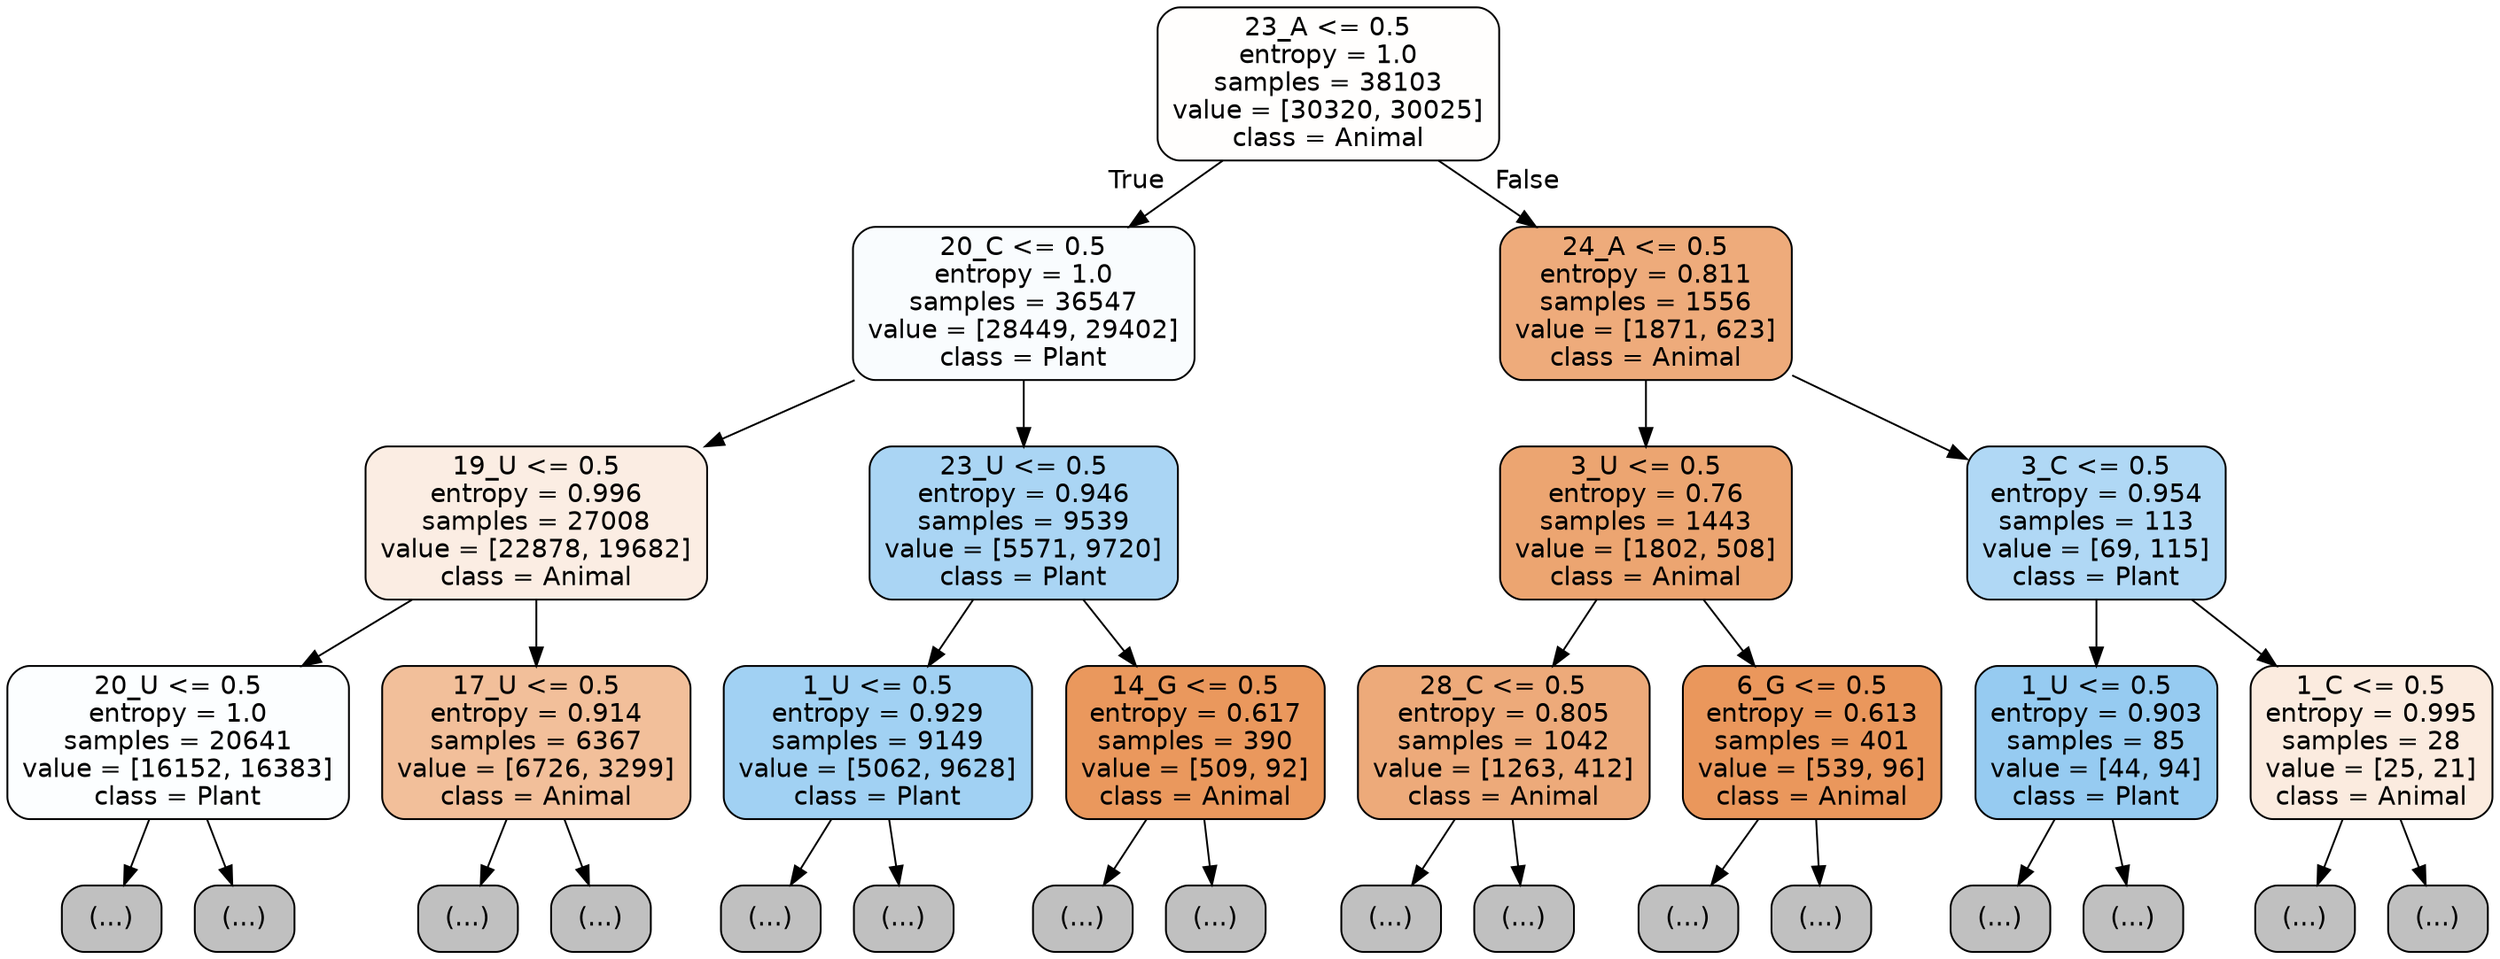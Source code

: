 digraph Tree {
node [shape=box, style="filled, rounded", color="black", fontname="helvetica"] ;
edge [fontname="helvetica"] ;
0 [label="23_A <= 0.5\nentropy = 1.0\nsamples = 38103\nvalue = [30320, 30025]\nclass = Animal", fillcolor="#fffefd"] ;
1 [label="20_C <= 0.5\nentropy = 1.0\nsamples = 36547\nvalue = [28449, 29402]\nclass = Plant", fillcolor="#f9fcfe"] ;
0 -> 1 [labeldistance=2.5, labelangle=45, headlabel="True"] ;
2 [label="19_U <= 0.5\nentropy = 0.996\nsamples = 27008\nvalue = [22878, 19682]\nclass = Animal", fillcolor="#fbede3"] ;
1 -> 2 ;
3 [label="20_U <= 0.5\nentropy = 1.0\nsamples = 20641\nvalue = [16152, 16383]\nclass = Plant", fillcolor="#fcfeff"] ;
2 -> 3 ;
4 [label="(...)", fillcolor="#C0C0C0"] ;
3 -> 4 ;
6179 [label="(...)", fillcolor="#C0C0C0"] ;
3 -> 6179 ;
9146 [label="17_U <= 0.5\nentropy = 0.914\nsamples = 6367\nvalue = [6726, 3299]\nclass = Animal", fillcolor="#f2bf9a"] ;
2 -> 9146 ;
9147 [label="(...)", fillcolor="#C0C0C0"] ;
9146 -> 9147 ;
11374 [label="(...)", fillcolor="#C0C0C0"] ;
9146 -> 11374 ;
12285 [label="23_U <= 0.5\nentropy = 0.946\nsamples = 9539\nvalue = [5571, 9720]\nclass = Plant", fillcolor="#aad5f4"] ;
1 -> 12285 ;
12286 [label="1_U <= 0.5\nentropy = 0.929\nsamples = 9149\nvalue = [5062, 9628]\nclass = Plant", fillcolor="#a1d1f3"] ;
12285 -> 12286 ;
12287 [label="(...)", fillcolor="#C0C0C0"] ;
12286 -> 12287 ;
14334 [label="(...)", fillcolor="#C0C0C0"] ;
12286 -> 14334 ;
16017 [label="14_G <= 0.5\nentropy = 0.617\nsamples = 390\nvalue = [509, 92]\nclass = Animal", fillcolor="#ea985d"] ;
12285 -> 16017 ;
16018 [label="(...)", fillcolor="#C0C0C0"] ;
16017 -> 16018 ;
16137 [label="(...)", fillcolor="#C0C0C0"] ;
16017 -> 16137 ;
16182 [label="24_A <= 0.5\nentropy = 0.811\nsamples = 1556\nvalue = [1871, 623]\nclass = Animal", fillcolor="#eeab7b"] ;
0 -> 16182 [labeldistance=2.5, labelangle=-45, headlabel="False"] ;
16183 [label="3_U <= 0.5\nentropy = 0.76\nsamples = 1443\nvalue = [1802, 508]\nclass = Animal", fillcolor="#eca571"] ;
16182 -> 16183 ;
16184 [label="28_C <= 0.5\nentropy = 0.805\nsamples = 1042\nvalue = [1263, 412]\nclass = Animal", fillcolor="#edaa7a"] ;
16183 -> 16184 ;
16185 [label="(...)", fillcolor="#C0C0C0"] ;
16184 -> 16185 ;
16678 [label="(...)", fillcolor="#C0C0C0"] ;
16184 -> 16678 ;
16679 [label="6_G <= 0.5\nentropy = 0.613\nsamples = 401\nvalue = [539, 96]\nclass = Animal", fillcolor="#ea975c"] ;
16183 -> 16679 ;
16680 [label="(...)", fillcolor="#C0C0C0"] ;
16679 -> 16680 ;
16807 [label="(...)", fillcolor="#C0C0C0"] ;
16679 -> 16807 ;
16850 [label="3_C <= 0.5\nentropy = 0.954\nsamples = 113\nvalue = [69, 115]\nclass = Plant", fillcolor="#b0d8f5"] ;
16182 -> 16850 ;
16851 [label="1_U <= 0.5\nentropy = 0.903\nsamples = 85\nvalue = [44, 94]\nclass = Plant", fillcolor="#96cbf1"] ;
16850 -> 16851 ;
16852 [label="(...)", fillcolor="#C0C0C0"] ;
16851 -> 16852 ;
16873 [label="(...)", fillcolor="#C0C0C0"] ;
16851 -> 16873 ;
16898 [label="1_C <= 0.5\nentropy = 0.995\nsamples = 28\nvalue = [25, 21]\nclass = Animal", fillcolor="#fbebdf"] ;
16850 -> 16898 ;
16899 [label="(...)", fillcolor="#C0C0C0"] ;
16898 -> 16899 ;
16920 [label="(...)", fillcolor="#C0C0C0"] ;
16898 -> 16920 ;
}
